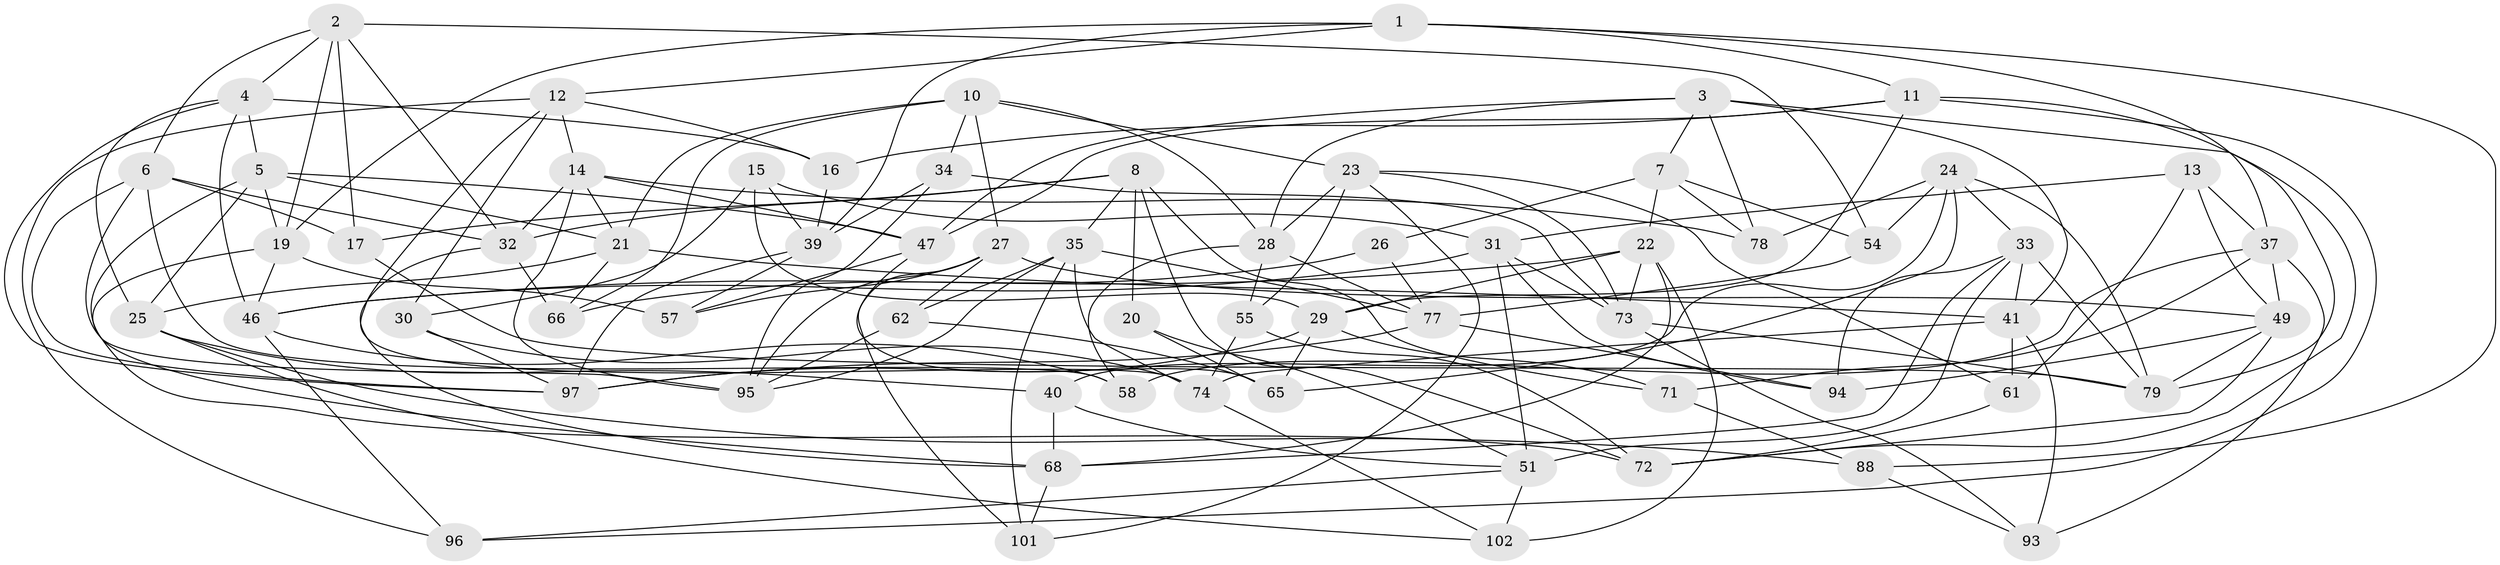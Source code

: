 // original degree distribution, {4: 1.0}
// Generated by graph-tools (version 1.1) at 2025/11/02/27/25 16:11:45]
// undirected, 65 vertices, 169 edges
graph export_dot {
graph [start="1"]
  node [color=gray90,style=filled];
  1 [super="+50"];
  2 [super="+9"];
  3 [super="+80"];
  4 [super="+105"];
  5 [super="+45"];
  6 [super="+83"];
  7 [super="+43"];
  8 [super="+44"];
  10 [super="+76"];
  11 [super="+60"];
  12 [super="+18"];
  13;
  14 [super="+85"];
  15;
  16;
  17;
  19 [super="+67"];
  20;
  21 [super="+89"];
  22 [super="+53"];
  23 [super="+48"];
  24 [super="+69"];
  25 [super="+52"];
  26;
  27 [super="+90"];
  28 [super="+104"];
  29 [super="+56"];
  30;
  31 [super="+36"];
  32 [super="+63"];
  33 [super="+103"];
  34;
  35 [super="+38"];
  37 [super="+99"];
  39 [super="+106"];
  40;
  41 [super="+42"];
  46 [super="+59"];
  47 [super="+87"];
  49 [super="+64"];
  51 [super="+70"];
  54;
  55;
  57;
  58;
  61;
  62;
  65 [super="+92"];
  66;
  68 [super="+91"];
  71;
  72 [super="+84"];
  73 [super="+75"];
  74 [super="+82"];
  77 [super="+86"];
  78;
  79 [super="+81"];
  88;
  93;
  94;
  95 [super="+100"];
  96;
  97 [super="+98"];
  101;
  102;
  1 -- 37;
  1 -- 11;
  1 -- 88;
  1 -- 19;
  1 -- 12;
  1 -- 39;
  2 -- 17;
  2 -- 32;
  2 -- 54;
  2 -- 6;
  2 -- 4;
  2 -- 19;
  3 -- 41;
  3 -- 28;
  3 -- 47;
  3 -- 72;
  3 -- 78;
  3 -- 7;
  4 -- 16;
  4 -- 46;
  4 -- 97;
  4 -- 25;
  4 -- 5;
  5 -- 72;
  5 -- 25;
  5 -- 21;
  5 -- 19;
  5 -- 47;
  6 -- 32;
  6 -- 97;
  6 -- 17;
  6 -- 58;
  6 -- 95;
  7 -- 22;
  7 -- 26 [weight=2];
  7 -- 54;
  7 -- 78;
  8 -- 71;
  8 -- 20;
  8 -- 72;
  8 -- 17;
  8 -- 32;
  8 -- 35;
  10 -- 34;
  10 -- 66;
  10 -- 21;
  10 -- 28;
  10 -- 23;
  10 -- 27;
  11 -- 47;
  11 -- 16;
  11 -- 96;
  11 -- 29;
  11 -- 79;
  12 -- 14;
  12 -- 74;
  12 -- 16;
  12 -- 96;
  12 -- 30;
  13 -- 37;
  13 -- 49;
  13 -- 61;
  13 -- 31;
  14 -- 78;
  14 -- 95;
  14 -- 32;
  14 -- 21;
  14 -- 47;
  15 -- 39;
  15 -- 31;
  15 -- 30;
  15 -- 29;
  16 -- 39;
  17 -- 79;
  19 -- 57;
  19 -- 68;
  19 -- 46;
  20 -- 65 [weight=2];
  20 -- 51;
  21 -- 25;
  21 -- 41;
  21 -- 66;
  22 -- 68;
  22 -- 73;
  22 -- 102;
  22 -- 29;
  22 -- 46;
  23 -- 61;
  23 -- 55;
  23 -- 101;
  23 -- 28;
  23 -- 73;
  24 -- 33;
  24 -- 78;
  24 -- 40;
  24 -- 54;
  24 -- 79;
  24 -- 65;
  25 -- 40;
  25 -- 102;
  25 -- 88;
  26 -- 77;
  26 -- 66;
  27 -- 101;
  27 -- 57;
  27 -- 49;
  27 -- 62;
  27 -- 95;
  28 -- 58;
  28 -- 55;
  28 -- 77;
  29 -- 97;
  29 -- 65;
  29 -- 71;
  30 -- 97;
  30 -- 74;
  31 -- 73;
  31 -- 94;
  31 -- 51;
  31 -- 46;
  32 -- 68;
  32 -- 66;
  33 -- 68;
  33 -- 79;
  33 -- 51;
  33 -- 94;
  33 -- 41;
  34 -- 39;
  34 -- 95;
  34 -- 73;
  35 -- 77;
  35 -- 95;
  35 -- 101;
  35 -- 74;
  35 -- 62;
  37 -- 58;
  37 -- 49;
  37 -- 93;
  37 -- 71;
  39 -- 97;
  39 -- 57;
  40 -- 51;
  40 -- 68;
  41 -- 74;
  41 -- 93;
  41 -- 61;
  46 -- 58;
  46 -- 96;
  47 -- 57;
  47 -- 65;
  49 -- 94;
  49 -- 79;
  49 -- 72;
  51 -- 96;
  51 -- 102;
  54 -- 77;
  55 -- 72;
  55 -- 74;
  61 -- 72;
  62 -- 95;
  62 -- 65;
  68 -- 101;
  71 -- 88;
  73 -- 79;
  73 -- 93;
  74 -- 102;
  77 -- 94;
  77 -- 97;
  88 -- 93;
}
